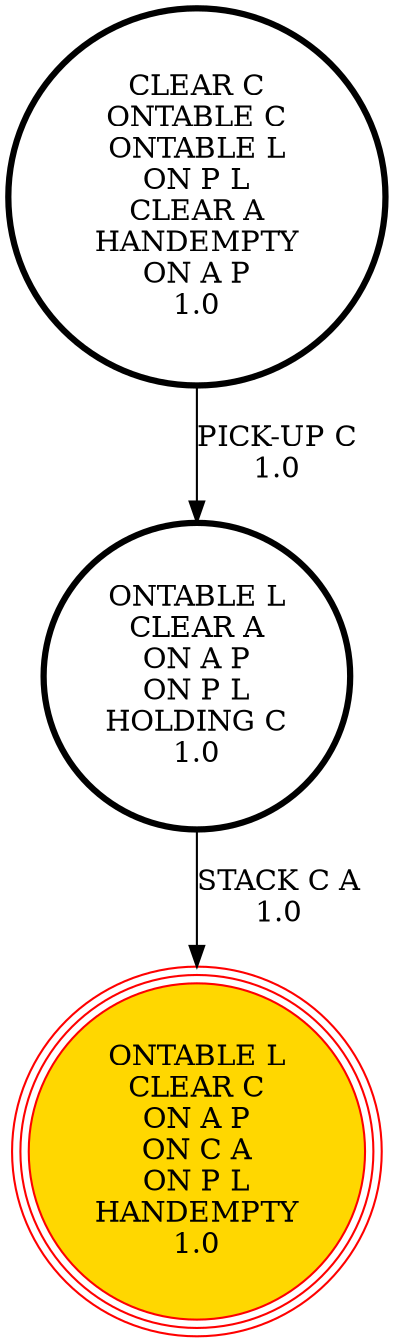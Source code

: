 digraph {
"CLEAR C\nONTABLE C\nONTABLE L\nON P L\nCLEAR A\nHANDEMPTY\nON A P\n1.0\n" -> "ONTABLE L\nCLEAR A\nON A P\nON P L\nHOLDING C\n1.0\n"[label="PICK-UP C\n1.0\n"];
"ONTABLE L\nCLEAR A\nON A P\nON P L\nHOLDING C\n1.0\n" -> "ONTABLE L\nCLEAR C\nON A P\nON C A\nON P L\nHANDEMPTY\n1.0\n"[label="STACK C A\n1.0\n"];
"ONTABLE L\nCLEAR C\nON A P\nON C A\nON P L\nHANDEMPTY\n1.0\n" [shape=circle, style=filled color=red, fillcolor=gold, peripheries=3];
"ONTABLE L\nCLEAR C\nON A P\nON C A\nON P L\nHANDEMPTY\n1.0\n" [shape=circle, style=filled color=red, fillcolor=gold, peripheries=3];
"CLEAR C\nONTABLE C\nONTABLE L\nON P L\nCLEAR A\nHANDEMPTY\nON A P\n1.0\n" [shape=circle, penwidth=3];
"ONTABLE L\nCLEAR A\nON A P\nON P L\nHOLDING C\n1.0\n" [shape=circle, penwidth=3];
}
